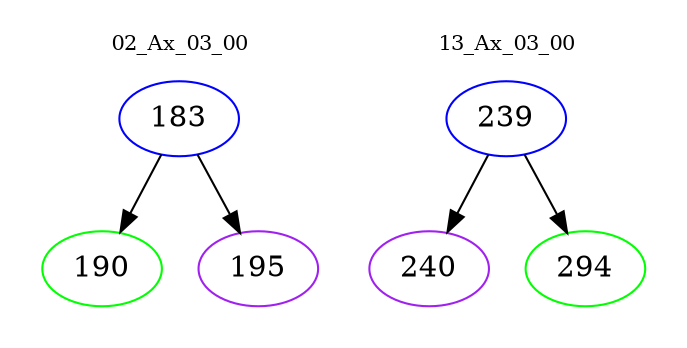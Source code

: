 digraph{
subgraph cluster_0 {
color = white
label = "02_Ax_03_00";
fontsize=10;
T0_183 [label="183", color="blue"]
T0_183 -> T0_190 [color="black"]
T0_190 [label="190", color="green"]
T0_183 -> T0_195 [color="black"]
T0_195 [label="195", color="purple"]
}
subgraph cluster_1 {
color = white
label = "13_Ax_03_00";
fontsize=10;
T1_239 [label="239", color="blue"]
T1_239 -> T1_240 [color="black"]
T1_240 [label="240", color="purple"]
T1_239 -> T1_294 [color="black"]
T1_294 [label="294", color="green"]
}
}
